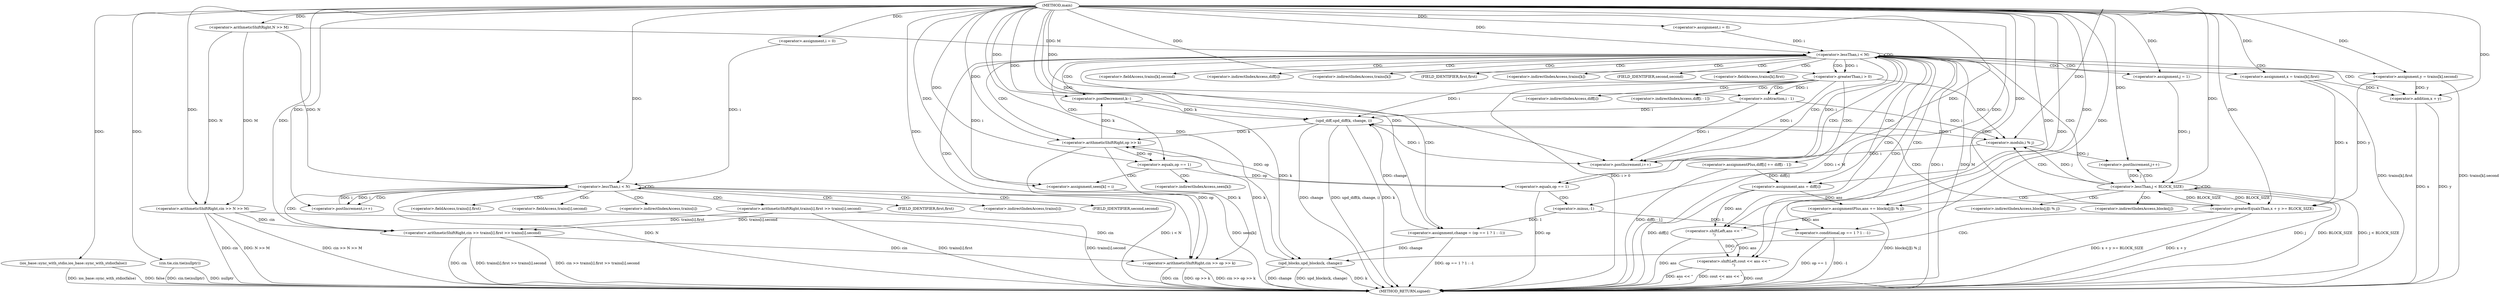 digraph "main" {  
"1000245" [label = "(METHOD,main)" ]
"1000391" [label = "(METHOD_RETURN,signed)" ]
"1000247" [label = "(ios_base::sync_with_stdio,ios_base::sync_with_stdio(false))" ]
"1000249" [label = "(cin.tie,cin.tie(nullptr))" ]
"1000251" [label = "(<operator>.arithmeticShiftRight,cin >> N >> M)" ]
"1000258" [label = "(<operator>.assignment,i = 0)" ]
"1000261" [label = "(<operator>.lessThan,i < N)" ]
"1000264" [label = "(<operator>.postIncrement,i++)" ]
"1000266" [label = "(<operator>.arithmeticShiftRight,cin >> trains[i].first >> trains[i].second)" ]
"1000281" [label = "(<operator>.assignment,i = 0)" ]
"1000284" [label = "(<operator>.lessThan,i < M)" ]
"1000287" [label = "(<operator>.postIncrement,i++)" ]
"1000253" [label = "(<operator>.arithmeticShiftRight,N >> M)" ]
"1000292" [label = "(<operator>.arithmeticShiftRight,cin >> op >> k)" ]
"1000297" [label = "(<operator>.postDecrement,k--)" ]
"1000309" [label = "(<operator>.assignment,change = (op == 1 ? 1 : -1))" ]
"1000319" [label = "(<operator>.assignment,x = trains[k].first)" ]
"1000327" [label = "(<operator>.assignment,y = trains[k].second)" ]
"1000362" [label = "(<operator>.assignment,ans = diff[i])" ]
"1000386" [label = "(<operator>.shiftLeft,cout << ans << \"\n\")" ]
"1000268" [label = "(<operator>.arithmeticShiftRight,trains[i].first >> trains[i].second)" ]
"1000300" [label = "(<operator>.equals,op == 1)" ]
"1000303" [label = "(<operator>.assignment,seen[k] = i)" ]
"1000335" [label = "(<operator>.greaterThan,i > 0)" ]
"1000338" [label = "(<operator>.assignmentPlus,diff[i] += diff[i - 1])" ]
"1000348" [label = "(<operator>.greaterEqualsThan,x + y >= BLOCK_SIZE)" ]
"1000353" [label = "(upd_diff,upd_diff(k, change, i))" ]
"1000369" [label = "(<operator>.assignment,j = 1)" ]
"1000372" [label = "(<operator>.lessThan,j < BLOCK_SIZE)" ]
"1000375" [label = "(<operator>.postIncrement,j++)" ]
"1000377" [label = "(<operator>.assignmentPlus,ans += blocks[j][i % j])" ]
"1000294" [label = "(<operator>.arithmeticShiftRight,op >> k)" ]
"1000311" [label = "(<operator>.conditional,op == 1 ? 1 : -1)" ]
"1000358" [label = "(upd_blocks,upd_blocks(k, change))" ]
"1000388" [label = "(<operator>.shiftLeft,ans << \"\n\")" ]
"1000312" [label = "(<operator>.equals,op == 1)" ]
"1000316" [label = "(<operator>.minus,-1)" ]
"1000349" [label = "(<operator>.addition,x + y)" ]
"1000344" [label = "(<operator>.subtraction,i - 1)" ]
"1000383" [label = "(<operator>.modulo,i % j)" ]
"1000269" [label = "(<operator>.fieldAccess,trains[i].first)" ]
"1000274" [label = "(<operator>.fieldAccess,trains[i].second)" ]
"1000321" [label = "(<operator>.fieldAccess,trains[k].first)" ]
"1000329" [label = "(<operator>.fieldAccess,trains[k].second)" ]
"1000364" [label = "(<operator>.indirectIndexAccess,diff[i])" ]
"1000270" [label = "(<operator>.indirectIndexAccess,trains[i])" ]
"1000273" [label = "(FIELD_IDENTIFIER,first,first)" ]
"1000275" [label = "(<operator>.indirectIndexAccess,trains[i])" ]
"1000278" [label = "(FIELD_IDENTIFIER,second,second)" ]
"1000304" [label = "(<operator>.indirectIndexAccess,seen[k])" ]
"1000322" [label = "(<operator>.indirectIndexAccess,trains[k])" ]
"1000325" [label = "(FIELD_IDENTIFIER,first,first)" ]
"1000330" [label = "(<operator>.indirectIndexAccess,trains[k])" ]
"1000333" [label = "(FIELD_IDENTIFIER,second,second)" ]
"1000339" [label = "(<operator>.indirectIndexAccess,diff[i])" ]
"1000342" [label = "(<operator>.indirectIndexAccess,diff[i - 1])" ]
"1000379" [label = "(<operator>.indirectIndexAccess,blocks[j][i % j])" ]
"1000380" [label = "(<operator>.indirectIndexAccess,blocks[j])" ]
  "1000247" -> "1000391"  [ label = "DDG: ios_base::sync_with_stdio(false)"] 
  "1000249" -> "1000391"  [ label = "DDG: cin.tie(nullptr)"] 
  "1000251" -> "1000391"  [ label = "DDG: cin"] 
  "1000251" -> "1000391"  [ label = "DDG: N >> M"] 
  "1000251" -> "1000391"  [ label = "DDG: cin >> N >> M"] 
  "1000261" -> "1000391"  [ label = "DDG: N"] 
  "1000261" -> "1000391"  [ label = "DDG: i < N"] 
  "1000284" -> "1000391"  [ label = "DDG: i"] 
  "1000284" -> "1000391"  [ label = "DDG: M"] 
  "1000284" -> "1000391"  [ label = "DDG: i < M"] 
  "1000292" -> "1000391"  [ label = "DDG: cin"] 
  "1000292" -> "1000391"  [ label = "DDG: op >> k"] 
  "1000292" -> "1000391"  [ label = "DDG: cin >> op >> k"] 
  "1000303" -> "1000391"  [ label = "DDG: seen[k]"] 
  "1000312" -> "1000391"  [ label = "DDG: op"] 
  "1000311" -> "1000391"  [ label = "DDG: op == 1"] 
  "1000311" -> "1000391"  [ label = "DDG: -1"] 
  "1000309" -> "1000391"  [ label = "DDG: op == 1 ? 1 : -1"] 
  "1000319" -> "1000391"  [ label = "DDG: trains[k].first"] 
  "1000327" -> "1000391"  [ label = "DDG: trains[k].second"] 
  "1000335" -> "1000391"  [ label = "DDG: i > 0"] 
  "1000338" -> "1000391"  [ label = "DDG: diff[i - 1]"] 
  "1000349" -> "1000391"  [ label = "DDG: x"] 
  "1000349" -> "1000391"  [ label = "DDG: y"] 
  "1000348" -> "1000391"  [ label = "DDG: x + y"] 
  "1000348" -> "1000391"  [ label = "DDG: x + y >= BLOCK_SIZE"] 
  "1000358" -> "1000391"  [ label = "DDG: k"] 
  "1000358" -> "1000391"  [ label = "DDG: change"] 
  "1000358" -> "1000391"  [ label = "DDG: upd_blocks(k, change)"] 
  "1000353" -> "1000391"  [ label = "DDG: k"] 
  "1000353" -> "1000391"  [ label = "DDG: change"] 
  "1000353" -> "1000391"  [ label = "DDG: upd_diff(k, change, i)"] 
  "1000362" -> "1000391"  [ label = "DDG: diff[i]"] 
  "1000372" -> "1000391"  [ label = "DDG: j"] 
  "1000372" -> "1000391"  [ label = "DDG: BLOCK_SIZE"] 
  "1000372" -> "1000391"  [ label = "DDG: j < BLOCK_SIZE"] 
  "1000388" -> "1000391"  [ label = "DDG: ans"] 
  "1000386" -> "1000391"  [ label = "DDG: ans << \"\n\""] 
  "1000386" -> "1000391"  [ label = "DDG: cout << ans << \"\n\""] 
  "1000377" -> "1000391"  [ label = "DDG: blocks[j][i % j]"] 
  "1000266" -> "1000391"  [ label = "DDG: cin"] 
  "1000268" -> "1000391"  [ label = "DDG: trains[i].first"] 
  "1000268" -> "1000391"  [ label = "DDG: trains[i].second"] 
  "1000266" -> "1000391"  [ label = "DDG: trains[i].first >> trains[i].second"] 
  "1000266" -> "1000391"  [ label = "DDG: cin >> trains[i].first >> trains[i].second"] 
  "1000247" -> "1000391"  [ label = "DDG: false"] 
  "1000249" -> "1000391"  [ label = "DDG: nullptr"] 
  "1000386" -> "1000391"  [ label = "DDG: cout"] 
  "1000245" -> "1000247"  [ label = "DDG: "] 
  "1000245" -> "1000249"  [ label = "DDG: "] 
  "1000245" -> "1000251"  [ label = "DDG: "] 
  "1000253" -> "1000251"  [ label = "DDG: M"] 
  "1000253" -> "1000251"  [ label = "DDG: N"] 
  "1000245" -> "1000258"  [ label = "DDG: "] 
  "1000245" -> "1000281"  [ label = "DDG: "] 
  "1000245" -> "1000253"  [ label = "DDG: "] 
  "1000258" -> "1000261"  [ label = "DDG: i"] 
  "1000264" -> "1000261"  [ label = "DDG: i"] 
  "1000245" -> "1000261"  [ label = "DDG: "] 
  "1000253" -> "1000261"  [ label = "DDG: N"] 
  "1000261" -> "1000264"  [ label = "DDG: i"] 
  "1000245" -> "1000264"  [ label = "DDG: "] 
  "1000251" -> "1000266"  [ label = "DDG: cin"] 
  "1000245" -> "1000266"  [ label = "DDG: "] 
  "1000268" -> "1000266"  [ label = "DDG: trains[i].first"] 
  "1000268" -> "1000266"  [ label = "DDG: trains[i].second"] 
  "1000281" -> "1000284"  [ label = "DDG: i"] 
  "1000287" -> "1000284"  [ label = "DDG: i"] 
  "1000245" -> "1000284"  [ label = "DDG: "] 
  "1000253" -> "1000284"  [ label = "DDG: M"] 
  "1000335" -> "1000287"  [ label = "DDG: i"] 
  "1000344" -> "1000287"  [ label = "DDG: i"] 
  "1000353" -> "1000287"  [ label = "DDG: i"] 
  "1000383" -> "1000287"  [ label = "DDG: i"] 
  "1000245" -> "1000287"  [ label = "DDG: "] 
  "1000316" -> "1000309"  [ label = "DDG: 1"] 
  "1000245" -> "1000309"  [ label = "DDG: "] 
  "1000338" -> "1000362"  [ label = "DDG: diff[i]"] 
  "1000251" -> "1000292"  [ label = "DDG: cin"] 
  "1000266" -> "1000292"  [ label = "DDG: cin"] 
  "1000245" -> "1000292"  [ label = "DDG: "] 
  "1000294" -> "1000292"  [ label = "DDG: op"] 
  "1000294" -> "1000292"  [ label = "DDG: k"] 
  "1000294" -> "1000297"  [ label = "DDG: k"] 
  "1000245" -> "1000297"  [ label = "DDG: "] 
  "1000284" -> "1000303"  [ label = "DDG: i"] 
  "1000245" -> "1000303"  [ label = "DDG: "] 
  "1000245" -> "1000319"  [ label = "DDG: "] 
  "1000245" -> "1000327"  [ label = "DDG: "] 
  "1000245" -> "1000362"  [ label = "DDG: "] 
  "1000245" -> "1000369"  [ label = "DDG: "] 
  "1000245" -> "1000386"  [ label = "DDG: "] 
  "1000388" -> "1000386"  [ label = "DDG: \"\n\""] 
  "1000388" -> "1000386"  [ label = "DDG: ans"] 
  "1000312" -> "1000294"  [ label = "DDG: op"] 
  "1000245" -> "1000294"  [ label = "DDG: "] 
  "1000358" -> "1000294"  [ label = "DDG: k"] 
  "1000353" -> "1000294"  [ label = "DDG: k"] 
  "1000294" -> "1000300"  [ label = "DDG: op"] 
  "1000245" -> "1000300"  [ label = "DDG: "] 
  "1000245" -> "1000311"  [ label = "DDG: "] 
  "1000316" -> "1000311"  [ label = "DDG: 1"] 
  "1000284" -> "1000335"  [ label = "DDG: i"] 
  "1000245" -> "1000335"  [ label = "DDG: "] 
  "1000327" -> "1000348"  [ label = "DDG: y"] 
  "1000245" -> "1000348"  [ label = "DDG: "] 
  "1000319" -> "1000348"  [ label = "DDG: x"] 
  "1000372" -> "1000348"  [ label = "DDG: BLOCK_SIZE"] 
  "1000297" -> "1000353"  [ label = "DDG: k"] 
  "1000245" -> "1000353"  [ label = "DDG: "] 
  "1000335" -> "1000353"  [ label = "DDG: i"] 
  "1000344" -> "1000353"  [ label = "DDG: i"] 
  "1000309" -> "1000353"  [ label = "DDG: change"] 
  "1000369" -> "1000372"  [ label = "DDG: j"] 
  "1000375" -> "1000372"  [ label = "DDG: j"] 
  "1000245" -> "1000372"  [ label = "DDG: "] 
  "1000348" -> "1000372"  [ label = "DDG: BLOCK_SIZE"] 
  "1000383" -> "1000375"  [ label = "DDG: j"] 
  "1000245" -> "1000375"  [ label = "DDG: "] 
  "1000362" -> "1000377"  [ label = "DDG: ans"] 
  "1000245" -> "1000377"  [ label = "DDG: "] 
  "1000362" -> "1000388"  [ label = "DDG: ans"] 
  "1000377" -> "1000388"  [ label = "DDG: ans"] 
  "1000245" -> "1000388"  [ label = "DDG: "] 
  "1000300" -> "1000312"  [ label = "DDG: op"] 
  "1000245" -> "1000312"  [ label = "DDG: "] 
  "1000245" -> "1000316"  [ label = "DDG: "] 
  "1000319" -> "1000349"  [ label = "DDG: x"] 
  "1000245" -> "1000349"  [ label = "DDG: "] 
  "1000327" -> "1000349"  [ label = "DDG: y"] 
  "1000297" -> "1000358"  [ label = "DDG: k"] 
  "1000245" -> "1000358"  [ label = "DDG: "] 
  "1000309" -> "1000358"  [ label = "DDG: change"] 
  "1000335" -> "1000344"  [ label = "DDG: i"] 
  "1000245" -> "1000344"  [ label = "DDG: "] 
  "1000335" -> "1000383"  [ label = "DDG: i"] 
  "1000344" -> "1000383"  [ label = "DDG: i"] 
  "1000353" -> "1000383"  [ label = "DDG: i"] 
  "1000245" -> "1000383"  [ label = "DDG: "] 
  "1000372" -> "1000383"  [ label = "DDG: j"] 
  "1000261" -> "1000268"  [ label = "CDG: "] 
  "1000261" -> "1000274"  [ label = "CDG: "] 
  "1000261" -> "1000269"  [ label = "CDG: "] 
  "1000261" -> "1000261"  [ label = "CDG: "] 
  "1000261" -> "1000273"  [ label = "CDG: "] 
  "1000261" -> "1000270"  [ label = "CDG: "] 
  "1000261" -> "1000266"  [ label = "CDG: "] 
  "1000261" -> "1000278"  [ label = "CDG: "] 
  "1000261" -> "1000264"  [ label = "CDG: "] 
  "1000261" -> "1000275"  [ label = "CDG: "] 
  "1000284" -> "1000294"  [ label = "CDG: "] 
  "1000284" -> "1000362"  [ label = "CDG: "] 
  "1000284" -> "1000312"  [ label = "CDG: "] 
  "1000284" -> "1000321"  [ label = "CDG: "] 
  "1000284" -> "1000349"  [ label = "CDG: "] 
  "1000284" -> "1000388"  [ label = "CDG: "] 
  "1000284" -> "1000330"  [ label = "CDG: "] 
  "1000284" -> "1000329"  [ label = "CDG: "] 
  "1000284" -> "1000284"  [ label = "CDG: "] 
  "1000284" -> "1000300"  [ label = "CDG: "] 
  "1000284" -> "1000311"  [ label = "CDG: "] 
  "1000284" -> "1000348"  [ label = "CDG: "] 
  "1000284" -> "1000364"  [ label = "CDG: "] 
  "1000284" -> "1000292"  [ label = "CDG: "] 
  "1000284" -> "1000386"  [ label = "CDG: "] 
  "1000284" -> "1000333"  [ label = "CDG: "] 
  "1000284" -> "1000297"  [ label = "CDG: "] 
  "1000284" -> "1000309"  [ label = "CDG: "] 
  "1000284" -> "1000335"  [ label = "CDG: "] 
  "1000284" -> "1000319"  [ label = "CDG: "] 
  "1000284" -> "1000327"  [ label = "CDG: "] 
  "1000284" -> "1000372"  [ label = "CDG: "] 
  "1000284" -> "1000325"  [ label = "CDG: "] 
  "1000284" -> "1000287"  [ label = "CDG: "] 
  "1000284" -> "1000369"  [ label = "CDG: "] 
  "1000284" -> "1000322"  [ label = "CDG: "] 
  "1000300" -> "1000304"  [ label = "CDG: "] 
  "1000300" -> "1000303"  [ label = "CDG: "] 
  "1000335" -> "1000338"  [ label = "CDG: "] 
  "1000335" -> "1000339"  [ label = "CDG: "] 
  "1000335" -> "1000342"  [ label = "CDG: "] 
  "1000335" -> "1000344"  [ label = "CDG: "] 
  "1000348" -> "1000353"  [ label = "CDG: "] 
  "1000348" -> "1000358"  [ label = "CDG: "] 
  "1000372" -> "1000379"  [ label = "CDG: "] 
  "1000372" -> "1000383"  [ label = "CDG: "] 
  "1000372" -> "1000375"  [ label = "CDG: "] 
  "1000372" -> "1000380"  [ label = "CDG: "] 
  "1000372" -> "1000377"  [ label = "CDG: "] 
  "1000372" -> "1000372"  [ label = "CDG: "] 
  "1000312" -> "1000316"  [ label = "CDG: "] 
}
